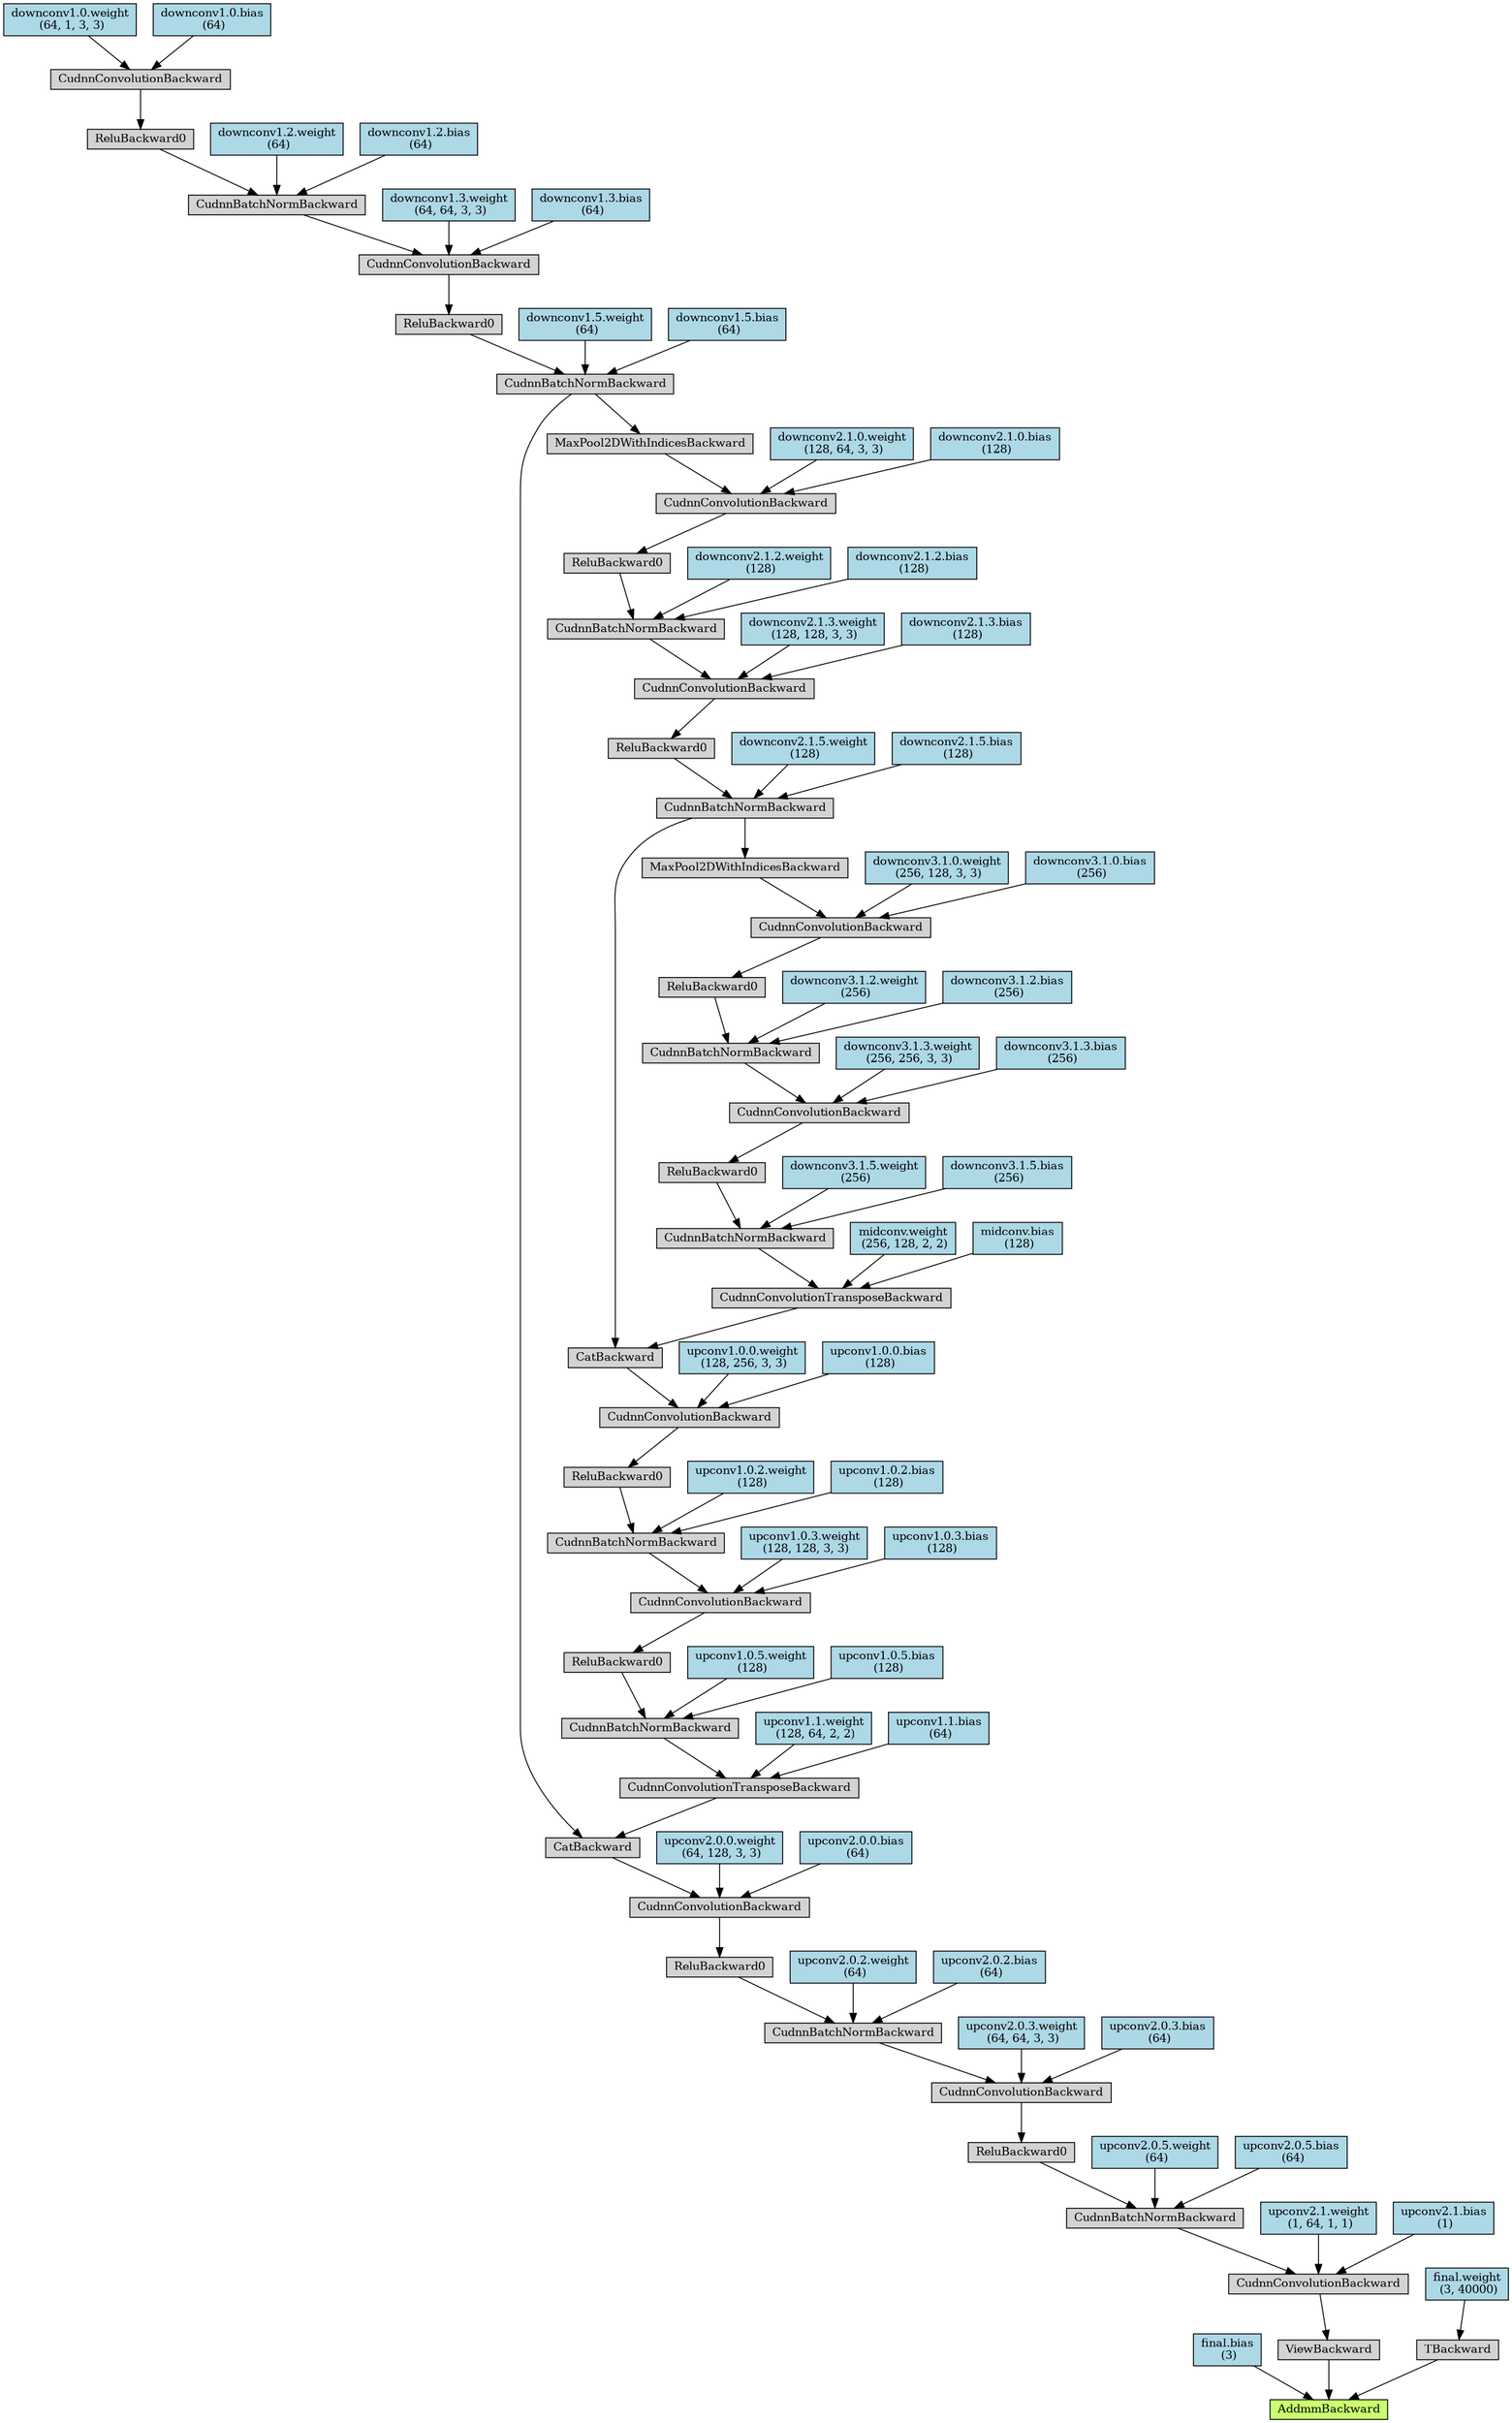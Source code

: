 digraph {
	graph [size="26.55,26.55"]
	node [align=left fontsize=12 height=0.2 ranksep=0.1 shape=box style=filled]
	1761035798536 [label=AddmmBackward fillcolor=darkolivegreen1]
	1760987464776 -> 1761035798536
	1760987464776 [label="final.bias
 (3)" fillcolor=lightblue]
	1761035800136 -> 1761035798536
	1761035800136 [label=ViewBackward]
	1761035799560 -> 1761035800136
	1761035799560 [label=CudnnConvolutionBackward]
	1761035886664 -> 1761035799560
	1761035886664 [label=CudnnBatchNormBackward]
	1761035887048 -> 1761035886664
	1761035887048 [label=ReluBackward0]
	1761035887432 -> 1761035887048
	1761035887432 [label=CudnnConvolutionBackward]
	1761035887624 -> 1761035887432
	1761035887624 [label=CudnnBatchNormBackward]
	1761035888072 -> 1761035887624
	1761035888072 [label=ReluBackward0]
	1761035888520 -> 1761035888072
	1761035888520 [label=CudnnConvolutionBackward]
	1761035888712 -> 1761035888520
	1761035888712 [label=CatBackward]
	1761035889160 -> 1761035888712
	1761035889160 [label=CudnnConvolutionTransposeBackward]
	1761035889480 -> 1761035889160
	1761035889480 [label=CudnnBatchNormBackward]
	1761035889928 -> 1761035889480
	1761035889928 [label=ReluBackward0]
	1761035890376 -> 1761035889928
	1761035890376 [label=CudnnConvolutionBackward]
	1761035890568 -> 1761035890376
	1761035890568 [label=CudnnBatchNormBackward]
	1761035891080 -> 1761035890568
	1761035891080 [label=ReluBackward0]
	1761035891528 -> 1761035891080
	1761035891528 [label=CudnnConvolutionBackward]
	1761035891720 -> 1761035891528
	1761035891720 [label=CatBackward]
	1761035892232 -> 1761035891720
	1761035892232 [label=CudnnConvolutionTransposeBackward]
	1761035892552 -> 1761035892232
	1761035892552 [label=CudnnBatchNormBackward]
	1761035893000 -> 1761035892552
	1761035893000 [label=ReluBackward0]
	1761035893448 -> 1761035893000
	1761035893448 [label=CudnnConvolutionBackward]
	1761035893640 -> 1761035893448
	1761035893640 [label=CudnnBatchNormBackward]
	1761035894088 -> 1761035893640
	1761035894088 [label=ReluBackward0]
	1761035894536 -> 1761035894088
	1761035894536 [label=CudnnConvolutionBackward]
	1761035898952 -> 1761035894536
	1761035898952 [label=MaxPool2DWithIndicesBackward]
	1761035892424 -> 1761035898952
	1761035892424 [label=CudnnBatchNormBackward]
	1761035899592 -> 1761035892424
	1761035899592 [label=ReluBackward0]
	1761035900040 -> 1761035899592
	1761035900040 [label=CudnnConvolutionBackward]
	1761035900296 -> 1761035900040
	1761035900296 [label=CudnnBatchNormBackward]
	1761035900744 -> 1761035900296
	1761035900744 [label=ReluBackward0]
	1761035901192 -> 1761035900744
	1761035901192 [label=CudnnConvolutionBackward]
	1761035901448 -> 1761035901192
	1761035901448 [label=MaxPool2DWithIndicesBackward]
	1761035889352 -> 1761035901448
	1761035889352 [label=CudnnBatchNormBackward]
	1761035902088 -> 1761035889352
	1761035902088 [label=ReluBackward0]
	1761035902536 -> 1761035902088
	1761035902536 [label=CudnnConvolutionBackward]
	1761035902792 -> 1761035902536
	1761035902792 [label=CudnnBatchNormBackward]
	1761035907400 -> 1761035902792
	1761035907400 [label=ReluBackward0]
	1761035907848 -> 1761035907400
	1761035907848 [label=CudnnConvolutionBackward]
	1761035908232 -> 1761035907848
	1761035908232 [label="downconv1.0.weight
 (64, 1, 3, 3)" fillcolor=lightblue]
	1761035908360 -> 1761035907848
	1761035908360 [label="downconv1.0.bias
 (64)" fillcolor=lightblue]
	1761035907592 -> 1761035902792
	1761035907592 [label="downconv1.2.weight
 (64)" fillcolor=lightblue]
	1761035907720 -> 1761035902792
	1761035907720 [label="downconv1.2.bias
 (64)" fillcolor=lightblue]
	1761035907144 -> 1761035902536
	1761035907144 [label="downconv1.3.weight
 (64, 64, 3, 3)" fillcolor=lightblue]
	1761035907272 -> 1761035902536
	1761035907272 [label="downconv1.3.bias
 (64)" fillcolor=lightblue]
	1761035902280 -> 1761035889352
	1761035902280 [label="downconv1.5.weight
 (64)" fillcolor=lightblue]
	1761035902408 -> 1761035889352
	1761035902408 [label="downconv1.5.bias
 (64)" fillcolor=lightblue]
	1761035901640 -> 1761035901192
	1761035901640 [label="downconv2.1.0.weight
 (128, 64, 3, 3)" fillcolor=lightblue]
	1761035901768 -> 1761035901192
	1761035901768 [label="downconv2.1.0.bias
 (128)" fillcolor=lightblue]
	1761035900936 -> 1761035900296
	1761035900936 [label="downconv2.1.2.weight
 (128)" fillcolor=lightblue]
	1761035901064 -> 1761035900296
	1761035901064 [label="downconv2.1.2.bias
 (128)" fillcolor=lightblue]
	1761035900488 -> 1761035900040
	1761035900488 [label="downconv2.1.3.weight
 (128, 128, 3, 3)" fillcolor=lightblue]
	1761035900616 -> 1761035900040
	1761035900616 [label="downconv2.1.3.bias
 (128)" fillcolor=lightblue]
	1761035899784 -> 1761035892424
	1761035899784 [label="downconv2.1.5.weight
 (128)" fillcolor=lightblue]
	1761035899912 -> 1761035892424
	1761035899912 [label="downconv2.1.5.bias
 (128)" fillcolor=lightblue]
	1761035899144 -> 1761035894536
	1761035899144 [label="downconv3.1.0.weight
 (256, 128, 3, 3)" fillcolor=lightblue]
	1761035899272 -> 1761035894536
	1761035899272 [label="downconv3.1.0.bias
 (256)" fillcolor=lightblue]
	1761035894280 -> 1761035893640
	1761035894280 [label="downconv3.1.2.weight
 (256)" fillcolor=lightblue]
	1761035894408 -> 1761035893640
	1761035894408 [label="downconv3.1.2.bias
 (256)" fillcolor=lightblue]
	1761035893832 -> 1761035893448
	1761035893832 [label="downconv3.1.3.weight
 (256, 256, 3, 3)" fillcolor=lightblue]
	1761035893960 -> 1761035893448
	1761035893960 [label="downconv3.1.3.bias
 (256)" fillcolor=lightblue]
	1761035893192 -> 1761035892552
	1761035893192 [label="downconv3.1.5.weight
 (256)" fillcolor=lightblue]
	1761035893320 -> 1761035892552
	1761035893320 [label="downconv3.1.5.bias
 (256)" fillcolor=lightblue]
	1761035892744 -> 1761035892232
	1761035892744 [label="midconv.weight
 (256, 128, 2, 2)" fillcolor=lightblue]
	1761035892872 -> 1761035892232
	1761035892872 [label="midconv.bias
 (128)" fillcolor=lightblue]
	1761035892424 -> 1761035891720
	1761035891912 -> 1761035891528
	1761035891912 [label="upconv1.0.0.weight
 (128, 256, 3, 3)" fillcolor=lightblue]
	1761035892040 -> 1761035891528
	1761035892040 [label="upconv1.0.0.bias
 (128)" fillcolor=lightblue]
	1761035891272 -> 1761035890568
	1761035891272 [label="upconv1.0.2.weight
 (128)" fillcolor=lightblue]
	1761035891400 -> 1761035890568
	1761035891400 [label="upconv1.0.2.bias
 (128)" fillcolor=lightblue]
	1761035890824 -> 1761035890376
	1761035890824 [label="upconv1.0.3.weight
 (128, 128, 3, 3)" fillcolor=lightblue]
	1761035890952 -> 1761035890376
	1761035890952 [label="upconv1.0.3.bias
 (128)" fillcolor=lightblue]
	1761035890120 -> 1761035889480
	1761035890120 [label="upconv1.0.5.weight
 (128)" fillcolor=lightblue]
	1761035890248 -> 1761035889480
	1761035890248 [label="upconv1.0.5.bias
 (128)" fillcolor=lightblue]
	1761035889672 -> 1761035889160
	1761035889672 [label="upconv1.1.weight
 (128, 64, 2, 2)" fillcolor=lightblue]
	1761035889800 -> 1761035889160
	1761035889800 [label="upconv1.1.bias
 (64)" fillcolor=lightblue]
	1761035889352 -> 1761035888712
	1761035888904 -> 1761035888520
	1761035888904 [label="upconv2.0.0.weight
 (64, 128, 3, 3)" fillcolor=lightblue]
	1761035889032 -> 1761035888520
	1761035889032 [label="upconv2.0.0.bias
 (64)" fillcolor=lightblue]
	1761035888264 -> 1761035887624
	1761035888264 [label="upconv2.0.2.weight
 (64)" fillcolor=lightblue]
	1761035888392 -> 1761035887624
	1761035888392 [label="upconv2.0.2.bias
 (64)" fillcolor=lightblue]
	1761035887816 -> 1761035887432
	1761035887816 [label="upconv2.0.3.weight
 (64, 64, 3, 3)" fillcolor=lightblue]
	1761035887944 -> 1761035887432
	1761035887944 [label="upconv2.0.3.bias
 (64)" fillcolor=lightblue]
	1761035887176 -> 1761035886664
	1761035887176 [label="upconv2.0.5.weight
 (64)" fillcolor=lightblue]
	1761035887304 -> 1761035886664
	1761035887304 [label="upconv2.0.5.bias
 (64)" fillcolor=lightblue]
	1761035886792 -> 1761035799560
	1761035886792 [label="upconv2.1.weight
 (1, 64, 1, 1)" fillcolor=lightblue]
	1761035886920 -> 1761035799560
	1761035886920 [label="upconv2.1.bias
 (1)" fillcolor=lightblue]
	1761035800392 -> 1761035798536
	1761035800392 [label=TBackward]
	1761002996872 -> 1761035800392
	1761002996872 [label="final.weight
 (3, 40000)" fillcolor=lightblue]
}

